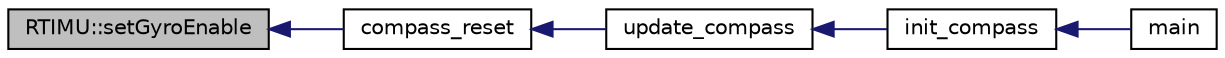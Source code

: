 digraph "RTIMU::setGyroEnable"
{
  edge [fontname="Helvetica",fontsize="10",labelfontname="Helvetica",labelfontsize="10"];
  node [fontname="Helvetica",fontsize="10",shape=record];
  rankdir="LR";
  Node80 [label="RTIMU::setGyroEnable",height=0.2,width=0.4,color="black", fillcolor="grey75", style="filled", fontcolor="black"];
  Node80 -> Node81 [dir="back",color="midnightblue",fontsize="10",style="solid",fontname="Helvetica"];
  Node81 [label="compass_reset",height=0.2,width=0.4,color="black", fillcolor="white", style="filled",URL="$_compass_8hpp.html#a95ac5ce43283b1e056a3ebe57d06666f"];
  Node81 -> Node82 [dir="back",color="midnightblue",fontsize="10",style="solid",fontname="Helvetica"];
  Node82 [label="update_compass",height=0.2,width=0.4,color="black", fillcolor="white", style="filled",URL="$_compass_8hpp.html#a464c3e13e8fe37ae76144fc4450985e7"];
  Node82 -> Node83 [dir="back",color="midnightblue",fontsize="10",style="solid",fontname="Helvetica"];
  Node83 [label="init_compass",height=0.2,width=0.4,color="black", fillcolor="white", style="filled",URL="$_compass_8hpp.html#af3422b44dd53d24518dfe42a6a485add"];
  Node83 -> Node84 [dir="back",color="midnightblue",fontsize="10",style="solid",fontname="Helvetica"];
  Node84 [label="main",height=0.2,width=0.4,color="black", fillcolor="white", style="filled",URL="$main_8cpp.html#a0ddf1224851353fc92bfbff6f499fa97"];
}
